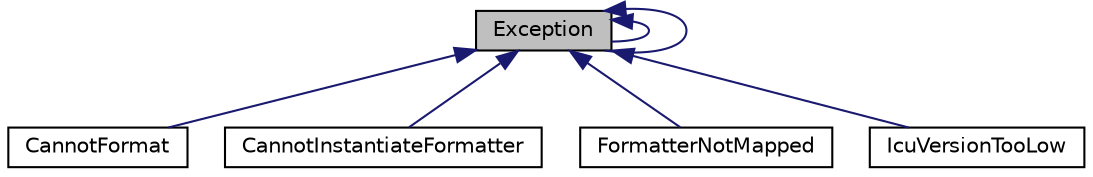 digraph "Exception"
{
  edge [fontname="Helvetica",fontsize="10",labelfontname="Helvetica",labelfontsize="10"];
  node [fontname="Helvetica",fontsize="10",shape=record];
  Node1 [label="Exception",height=0.2,width=0.4,color="black", fillcolor="grey75", style="filled", fontcolor="black"];
  Node1 -> Node1 [dir="back",color="midnightblue",fontsize="10",style="solid",fontname="Helvetica"];
  Node1 -> Node1 [dir="back",color="midnightblue",fontsize="10",style="solid",fontname="Helvetica"];
  Node1 -> Node2 [dir="back",color="midnightblue",fontsize="10",style="solid",fontname="Helvetica"];
  Node2 [label="CannotFormat",height=0.2,width=0.4,color="black", fillcolor="white", style="filled",URL="$class_aura_1_1_intl_1_1_exception_1_1_cannot_format.html"];
  Node1 -> Node3 [dir="back",color="midnightblue",fontsize="10",style="solid",fontname="Helvetica"];
  Node3 [label="CannotInstantiateFormatter",height=0.2,width=0.4,color="black", fillcolor="white", style="filled",URL="$class_aura_1_1_intl_1_1_exception_1_1_cannot_instantiate_formatter.html"];
  Node1 -> Node4 [dir="back",color="midnightblue",fontsize="10",style="solid",fontname="Helvetica"];
  Node4 [label="FormatterNotMapped",height=0.2,width=0.4,color="black", fillcolor="white", style="filled",URL="$class_aura_1_1_intl_1_1_exception_1_1_formatter_not_mapped.html"];
  Node1 -> Node5 [dir="back",color="midnightblue",fontsize="10",style="solid",fontname="Helvetica"];
  Node5 [label="IcuVersionTooLow",height=0.2,width=0.4,color="black", fillcolor="white", style="filled",URL="$class_aura_1_1_intl_1_1_exception_1_1_icu_version_too_low.html"];
}
